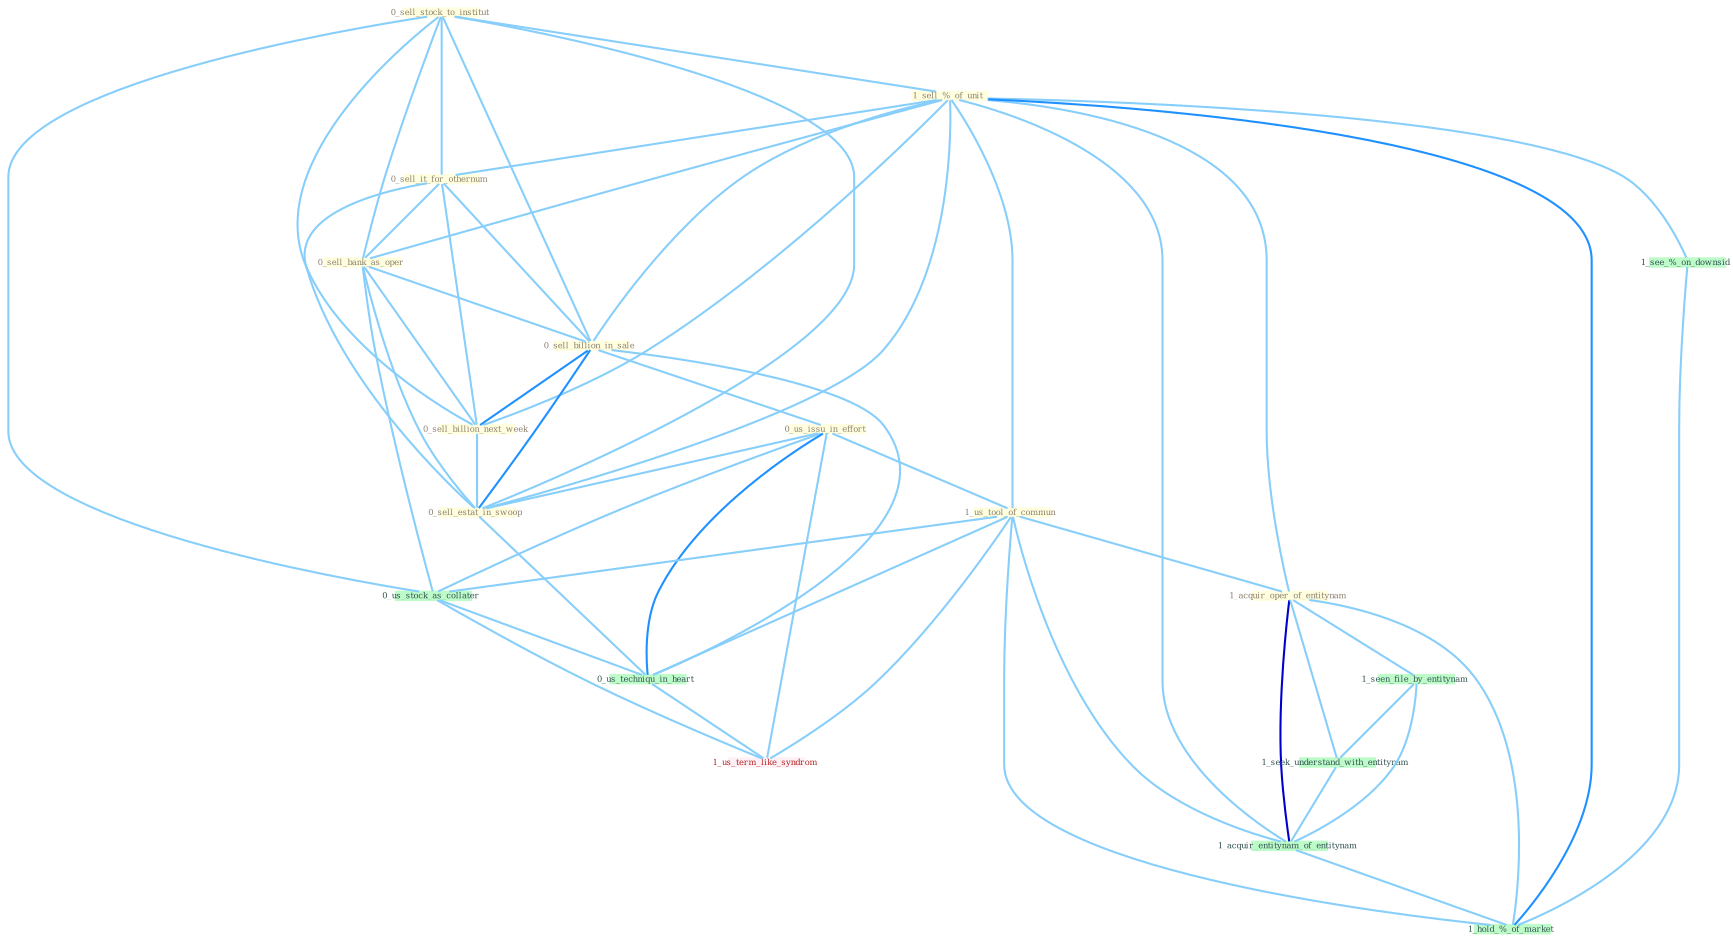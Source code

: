 Graph G{ 
    node
    [shape=polygon,style=filled,width=.5,height=.06,color="#BDFCC9",fixedsize=true,fontsize=4,
    fontcolor="#2f4f4f"];
    {node
    [color="#ffffe0", fontcolor="#8b7d6b"] "0_sell_stock_to_institut " "1_sell_%_of_unit " "0_sell_it_for_othernum " "0_sell_bank_as_oper " "0_sell_billion_in_sale " "0_us_issu_in_effort " "0_sell_billion_next_week " "1_us_tool_of_commun " "1_acquir_oper_of_entitynam " "0_sell_estat_in_swoop "}
{node [color="#fff0f5", fontcolor="#b22222"] "1_us_term_like_syndrom "}
edge [color="#B0E2FF"];

	"0_sell_stock_to_institut " -- "1_sell_%_of_unit " [w="1", color="#87cefa" ];
	"0_sell_stock_to_institut " -- "0_sell_it_for_othernum " [w="1", color="#87cefa" ];
	"0_sell_stock_to_institut " -- "0_sell_bank_as_oper " [w="1", color="#87cefa" ];
	"0_sell_stock_to_institut " -- "0_sell_billion_in_sale " [w="1", color="#87cefa" ];
	"0_sell_stock_to_institut " -- "0_sell_billion_next_week " [w="1", color="#87cefa" ];
	"0_sell_stock_to_institut " -- "0_sell_estat_in_swoop " [w="1", color="#87cefa" ];
	"0_sell_stock_to_institut " -- "0_us_stock_as_collater " [w="1", color="#87cefa" ];
	"1_sell_%_of_unit " -- "0_sell_it_for_othernum " [w="1", color="#87cefa" ];
	"1_sell_%_of_unit " -- "0_sell_bank_as_oper " [w="1", color="#87cefa" ];
	"1_sell_%_of_unit " -- "0_sell_billion_in_sale " [w="1", color="#87cefa" ];
	"1_sell_%_of_unit " -- "0_sell_billion_next_week " [w="1", color="#87cefa" ];
	"1_sell_%_of_unit " -- "1_us_tool_of_commun " [w="1", color="#87cefa" ];
	"1_sell_%_of_unit " -- "1_acquir_oper_of_entitynam " [w="1", color="#87cefa" ];
	"1_sell_%_of_unit " -- "0_sell_estat_in_swoop " [w="1", color="#87cefa" ];
	"1_sell_%_of_unit " -- "1_acquir_entitynam_of_entitynam " [w="1", color="#87cefa" ];
	"1_sell_%_of_unit " -- "1_see_%_on_downsid " [w="1", color="#87cefa" ];
	"1_sell_%_of_unit " -- "1_hold_%_of_market " [w="2", color="#1e90ff" , len=0.8];
	"0_sell_it_for_othernum " -- "0_sell_bank_as_oper " [w="1", color="#87cefa" ];
	"0_sell_it_for_othernum " -- "0_sell_billion_in_sale " [w="1", color="#87cefa" ];
	"0_sell_it_for_othernum " -- "0_sell_billion_next_week " [w="1", color="#87cefa" ];
	"0_sell_it_for_othernum " -- "0_sell_estat_in_swoop " [w="1", color="#87cefa" ];
	"0_sell_bank_as_oper " -- "0_sell_billion_in_sale " [w="1", color="#87cefa" ];
	"0_sell_bank_as_oper " -- "0_sell_billion_next_week " [w="1", color="#87cefa" ];
	"0_sell_bank_as_oper " -- "0_sell_estat_in_swoop " [w="1", color="#87cefa" ];
	"0_sell_bank_as_oper " -- "0_us_stock_as_collater " [w="1", color="#87cefa" ];
	"0_sell_billion_in_sale " -- "0_us_issu_in_effort " [w="1", color="#87cefa" ];
	"0_sell_billion_in_sale " -- "0_sell_billion_next_week " [w="2", color="#1e90ff" , len=0.8];
	"0_sell_billion_in_sale " -- "0_sell_estat_in_swoop " [w="2", color="#1e90ff" , len=0.8];
	"0_sell_billion_in_sale " -- "0_us_techniqu_in_heart " [w="1", color="#87cefa" ];
	"0_us_issu_in_effort " -- "1_us_tool_of_commun " [w="1", color="#87cefa" ];
	"0_us_issu_in_effort " -- "0_sell_estat_in_swoop " [w="1", color="#87cefa" ];
	"0_us_issu_in_effort " -- "0_us_stock_as_collater " [w="1", color="#87cefa" ];
	"0_us_issu_in_effort " -- "0_us_techniqu_in_heart " [w="2", color="#1e90ff" , len=0.8];
	"0_us_issu_in_effort " -- "1_us_term_like_syndrom " [w="1", color="#87cefa" ];
	"0_sell_billion_next_week " -- "0_sell_estat_in_swoop " [w="1", color="#87cefa" ];
	"1_us_tool_of_commun " -- "1_acquir_oper_of_entitynam " [w="1", color="#87cefa" ];
	"1_us_tool_of_commun " -- "0_us_stock_as_collater " [w="1", color="#87cefa" ];
	"1_us_tool_of_commun " -- "1_acquir_entitynam_of_entitynam " [w="1", color="#87cefa" ];
	"1_us_tool_of_commun " -- "0_us_techniqu_in_heart " [w="1", color="#87cefa" ];
	"1_us_tool_of_commun " -- "1_us_term_like_syndrom " [w="1", color="#87cefa" ];
	"1_us_tool_of_commun " -- "1_hold_%_of_market " [w="1", color="#87cefa" ];
	"1_acquir_oper_of_entitynam " -- "1_seen_file_by_entitynam " [w="1", color="#87cefa" ];
	"1_acquir_oper_of_entitynam " -- "1_seek_understand_with_entitynam " [w="1", color="#87cefa" ];
	"1_acquir_oper_of_entitynam " -- "1_acquir_entitynam_of_entitynam " [w="3", color="#0000cd" , len=0.6];
	"1_acquir_oper_of_entitynam " -- "1_hold_%_of_market " [w="1", color="#87cefa" ];
	"0_sell_estat_in_swoop " -- "0_us_techniqu_in_heart " [w="1", color="#87cefa" ];
	"1_seen_file_by_entitynam " -- "1_seek_understand_with_entitynam " [w="1", color="#87cefa" ];
	"1_seen_file_by_entitynam " -- "1_acquir_entitynam_of_entitynam " [w="1", color="#87cefa" ];
	"0_us_stock_as_collater " -- "0_us_techniqu_in_heart " [w="1", color="#87cefa" ];
	"0_us_stock_as_collater " -- "1_us_term_like_syndrom " [w="1", color="#87cefa" ];
	"1_seek_understand_with_entitynam " -- "1_acquir_entitynam_of_entitynam " [w="1", color="#87cefa" ];
	"1_acquir_entitynam_of_entitynam " -- "1_hold_%_of_market " [w="1", color="#87cefa" ];
	"0_us_techniqu_in_heart " -- "1_us_term_like_syndrom " [w="1", color="#87cefa" ];
	"1_see_%_on_downsid " -- "1_hold_%_of_market " [w="1", color="#87cefa" ];
}